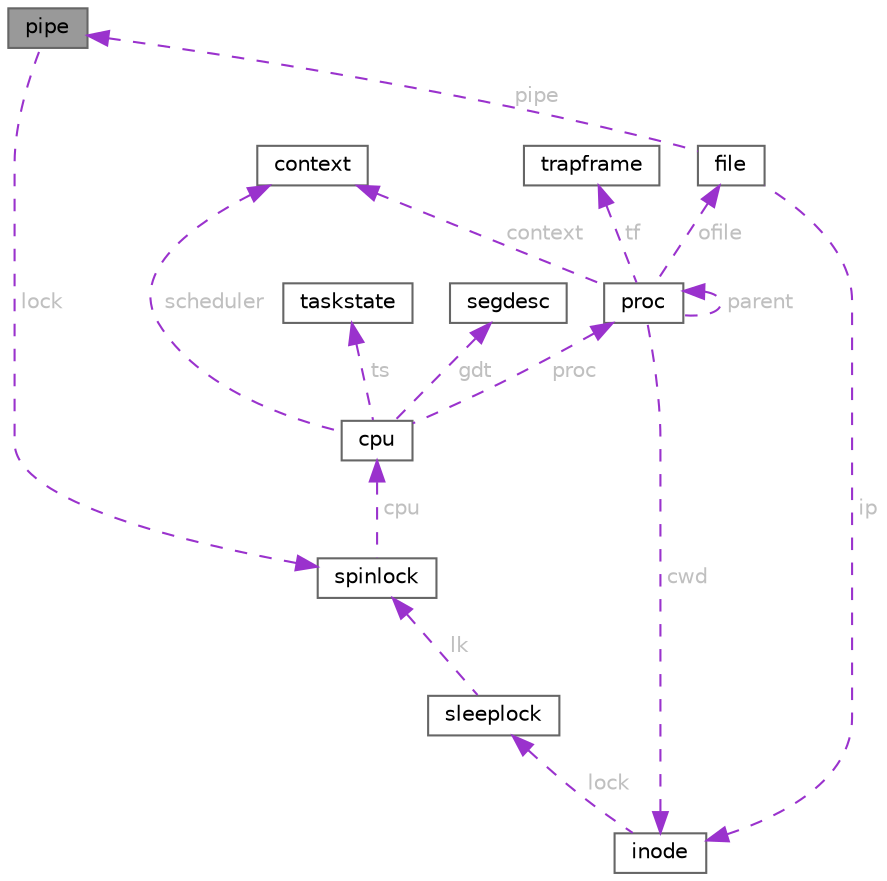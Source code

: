 digraph "pipe"
{
 // LATEX_PDF_SIZE
  bgcolor="transparent";
  edge [fontname=Helvetica,fontsize=10,labelfontname=Helvetica,labelfontsize=10];
  node [fontname=Helvetica,fontsize=10,shape=box,height=0.2,width=0.4];
  Node1 [id="Node000001",label="pipe",height=0.2,width=0.4,color="gray40", fillcolor="grey60", style="filled", fontcolor="black",tooltip=" "];
  Node2 -> Node1 [id="edge16_Node000001_Node000002",dir="back",color="darkorchid3",style="dashed",tooltip=" ",label=" lock",fontcolor="grey" ];
  Node2 [id="Node000002",label="spinlock",height=0.2,width=0.4,color="gray40", fillcolor="white", style="filled",URL="$d1/d08/structspinlock.html",tooltip=" "];
  Node3 -> Node2 [id="edge17_Node000002_Node000003",dir="back",color="darkorchid3",style="dashed",tooltip=" ",label=" cpu",fontcolor="grey" ];
  Node3 [id="Node000003",label="cpu",height=0.2,width=0.4,color="gray40", fillcolor="white", style="filled",URL="$db/d62/structcpu.html",tooltip=" "];
  Node4 -> Node3 [id="edge18_Node000003_Node000004",dir="back",color="darkorchid3",style="dashed",tooltip=" ",label=" scheduler",fontcolor="grey" ];
  Node4 [id="Node000004",label="context",height=0.2,width=0.4,color="gray40", fillcolor="white", style="filled",URL="$d7/dfe/structcontext.html",tooltip=" "];
  Node5 -> Node3 [id="edge19_Node000003_Node000005",dir="back",color="darkorchid3",style="dashed",tooltip=" ",label=" ts",fontcolor="grey" ];
  Node5 [id="Node000005",label="taskstate",height=0.2,width=0.4,color="gray40", fillcolor="white", style="filled",URL="$dc/dd1/structtaskstate.html",tooltip=" "];
  Node6 -> Node3 [id="edge20_Node000003_Node000006",dir="back",color="darkorchid3",style="dashed",tooltip=" ",label=" gdt",fontcolor="grey" ];
  Node6 [id="Node000006",label="segdesc",height=0.2,width=0.4,color="gray40", fillcolor="white", style="filled",URL="$d8/d3e/structsegdesc.html",tooltip=" "];
  Node7 -> Node3 [id="edge21_Node000003_Node000007",dir="back",color="darkorchid3",style="dashed",tooltip=" ",label=" proc",fontcolor="grey" ];
  Node7 [id="Node000007",label="proc",height=0.2,width=0.4,color="gray40", fillcolor="white", style="filled",URL="$de/d48/structproc.html",tooltip=" "];
  Node7 -> Node7 [id="edge22_Node000007_Node000007",dir="back",color="darkorchid3",style="dashed",tooltip=" ",label=" parent",fontcolor="grey" ];
  Node8 -> Node7 [id="edge23_Node000007_Node000008",dir="back",color="darkorchid3",style="dashed",tooltip=" ",label=" tf",fontcolor="grey" ];
  Node8 [id="Node000008",label="trapframe",height=0.2,width=0.4,color="gray40", fillcolor="white", style="filled",URL="$df/d05/structtrapframe.html",tooltip=" "];
  Node4 -> Node7 [id="edge24_Node000007_Node000004",dir="back",color="darkorchid3",style="dashed",tooltip=" ",label=" context",fontcolor="grey" ];
  Node9 -> Node7 [id="edge25_Node000007_Node000009",dir="back",color="darkorchid3",style="dashed",tooltip=" ",label=" ofile",fontcolor="grey" ];
  Node9 [id="Node000009",label="file",height=0.2,width=0.4,color="gray40", fillcolor="white", style="filled",URL="$d7/d3a/structfile.html",tooltip=" "];
  Node1 -> Node9 [id="edge26_Node000009_Node000001",dir="back",color="darkorchid3",style="dashed",tooltip=" ",label=" pipe",fontcolor="grey" ];
  Node10 -> Node9 [id="edge27_Node000009_Node000010",dir="back",color="darkorchid3",style="dashed",tooltip=" ",label=" ip",fontcolor="grey" ];
  Node10 [id="Node000010",label="inode",height=0.2,width=0.4,color="gray40", fillcolor="white", style="filled",URL="$d0/df8/structinode.html",tooltip=" "];
  Node11 -> Node10 [id="edge28_Node000010_Node000011",dir="back",color="darkorchid3",style="dashed",tooltip=" ",label=" lock",fontcolor="grey" ];
  Node11 [id="Node000011",label="sleeplock",height=0.2,width=0.4,color="gray40", fillcolor="white", style="filled",URL="$d9/dd0/structsleeplock.html",tooltip=" "];
  Node2 -> Node11 [id="edge29_Node000011_Node000002",dir="back",color="darkorchid3",style="dashed",tooltip=" ",label=" lk",fontcolor="grey" ];
  Node10 -> Node7 [id="edge30_Node000007_Node000010",dir="back",color="darkorchid3",style="dashed",tooltip=" ",label=" cwd",fontcolor="grey" ];
}
